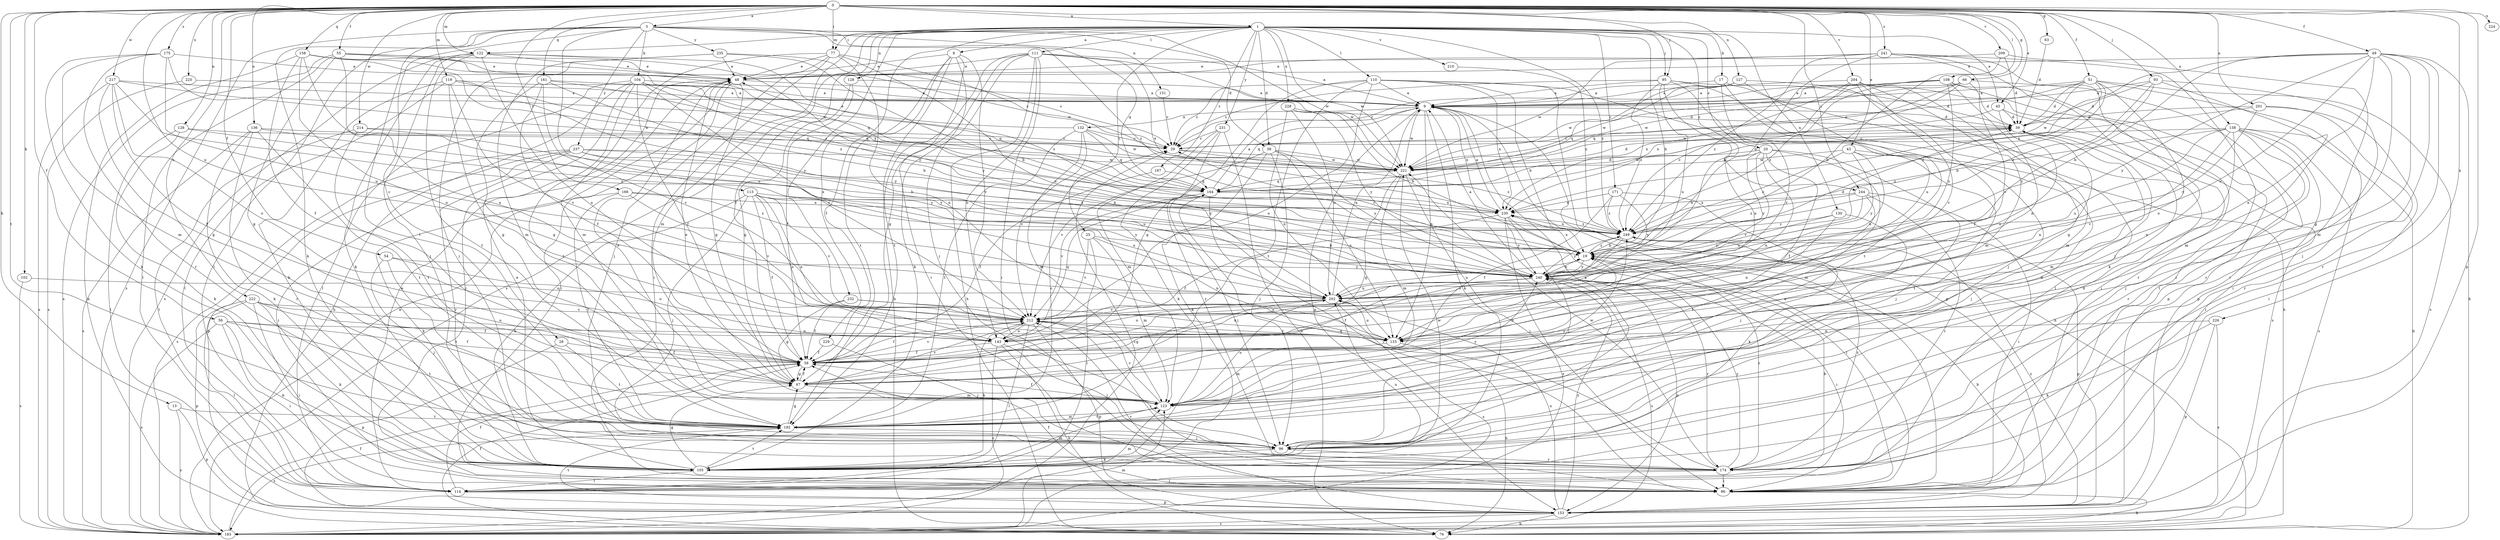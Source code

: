 strict digraph  {
0;
1;
3;
8;
9;
13;
17;
19;
20;
25;
28;
29;
38;
39;
43;
45;
48;
49;
51;
54;
55;
56;
58;
63;
66;
67;
76;
77;
86;
93;
95;
96;
102;
104;
105;
108;
110;
111;
113;
114;
119;
122;
123;
126;
127;
128;
130;
131;
132;
133;
136;
138;
143;
153;
158;
161;
164;
166;
167;
171;
174;
175;
183;
192;
201;
202;
204;
209;
210;
212;
214;
217;
221;
222;
224;
225;
226;
228;
229;
230;
231;
232;
235;
237;
240;
241;
244;
249;
0 -> 1  [label=a];
0 -> 3  [label=a];
0 -> 13  [label=b];
0 -> 43  [label=e];
0 -> 45  [label=e];
0 -> 49  [label=f];
0 -> 51  [label=f];
0 -> 54  [label=f];
0 -> 55  [label=f];
0 -> 56  [label=f];
0 -> 63  [label=g];
0 -> 66  [label=g];
0 -> 77  [label=i];
0 -> 93  [label=j];
0 -> 95  [label=j];
0 -> 102  [label=k];
0 -> 108  [label=l];
0 -> 119  [label=m];
0 -> 122  [label=m];
0 -> 126  [label=n];
0 -> 127  [label=n];
0 -> 136  [label=o];
0 -> 138  [label=o];
0 -> 153  [label=p];
0 -> 158  [label=q];
0 -> 161  [label=q];
0 -> 166  [label=r];
0 -> 175  [label=s];
0 -> 192  [label=t];
0 -> 201  [label=u];
0 -> 202  [label=u];
0 -> 204  [label=v];
0 -> 209  [label=v];
0 -> 214  [label=w];
0 -> 217  [label=w];
0 -> 222  [label=x];
0 -> 224  [label=x];
0 -> 225  [label=x];
0 -> 226  [label=x];
0 -> 241  [label=z];
0 -> 244  [label=z];
1 -> 8  [label=a];
1 -> 17  [label=b];
1 -> 19  [label=b];
1 -> 20  [label=c];
1 -> 25  [label=c];
1 -> 38  [label=d];
1 -> 45  [label=e];
1 -> 58  [label=f];
1 -> 77  [label=i];
1 -> 95  [label=j];
1 -> 110  [label=l];
1 -> 111  [label=l];
1 -> 122  [label=m];
1 -> 123  [label=m];
1 -> 128  [label=n];
1 -> 130  [label=n];
1 -> 167  [label=r];
1 -> 171  [label=r];
1 -> 183  [label=s];
1 -> 210  [label=v];
1 -> 221  [label=w];
1 -> 228  [label=x];
1 -> 229  [label=x];
1 -> 231  [label=y];
1 -> 232  [label=y];
1 -> 244  [label=z];
1 -> 249  [label=z];
3 -> 28  [label=c];
3 -> 38  [label=d];
3 -> 104  [label=k];
3 -> 105  [label=k];
3 -> 113  [label=l];
3 -> 114  [label=l];
3 -> 131  [label=n];
3 -> 164  [label=q];
3 -> 183  [label=s];
3 -> 192  [label=t];
3 -> 221  [label=w];
3 -> 235  [label=y];
3 -> 237  [label=y];
3 -> 249  [label=z];
8 -> 48  [label=e];
8 -> 58  [label=f];
8 -> 76  [label=h];
8 -> 86  [label=i];
8 -> 96  [label=j];
8 -> 192  [label=t];
8 -> 212  [label=v];
9 -> 39  [label=d];
9 -> 76  [label=h];
9 -> 105  [label=k];
9 -> 132  [label=n];
9 -> 133  [label=n];
9 -> 153  [label=p];
9 -> 164  [label=q];
9 -> 221  [label=w];
9 -> 230  [label=x];
13 -> 153  [label=p];
13 -> 183  [label=s];
13 -> 192  [label=t];
17 -> 9  [label=a];
17 -> 86  [label=i];
17 -> 96  [label=j];
17 -> 212  [label=v];
19 -> 29  [label=c];
19 -> 39  [label=d];
19 -> 86  [label=i];
19 -> 174  [label=r];
19 -> 202  [label=u];
19 -> 230  [label=x];
19 -> 240  [label=y];
19 -> 249  [label=z];
20 -> 19  [label=b];
20 -> 58  [label=f];
20 -> 96  [label=j];
20 -> 123  [label=m];
20 -> 133  [label=n];
20 -> 212  [label=v];
20 -> 221  [label=w];
20 -> 240  [label=y];
25 -> 19  [label=b];
25 -> 114  [label=l];
25 -> 123  [label=m];
25 -> 133  [label=n];
25 -> 212  [label=v];
28 -> 58  [label=f];
28 -> 153  [label=p];
28 -> 192  [label=t];
29 -> 221  [label=w];
29 -> 249  [label=z];
38 -> 96  [label=j];
38 -> 105  [label=k];
38 -> 133  [label=n];
38 -> 212  [label=v];
38 -> 221  [label=w];
38 -> 240  [label=y];
39 -> 29  [label=c];
39 -> 123  [label=m];
39 -> 133  [label=n];
43 -> 96  [label=j];
43 -> 192  [label=t];
43 -> 202  [label=u];
43 -> 221  [label=w];
43 -> 240  [label=y];
43 -> 249  [label=z];
45 -> 39  [label=d];
45 -> 133  [label=n];
45 -> 183  [label=s];
45 -> 221  [label=w];
48 -> 9  [label=a];
48 -> 67  [label=g];
48 -> 86  [label=i];
49 -> 19  [label=b];
49 -> 48  [label=e];
49 -> 67  [label=g];
49 -> 76  [label=h];
49 -> 96  [label=j];
49 -> 123  [label=m];
49 -> 133  [label=n];
49 -> 174  [label=r];
49 -> 202  [label=u];
49 -> 230  [label=x];
49 -> 240  [label=y];
51 -> 9  [label=a];
51 -> 19  [label=b];
51 -> 29  [label=c];
51 -> 39  [label=d];
51 -> 86  [label=i];
51 -> 143  [label=o];
51 -> 183  [label=s];
51 -> 221  [label=w];
51 -> 249  [label=z];
54 -> 96  [label=j];
54 -> 143  [label=o];
54 -> 192  [label=t];
54 -> 240  [label=y];
55 -> 29  [label=c];
55 -> 48  [label=e];
55 -> 67  [label=g];
55 -> 114  [label=l];
55 -> 133  [label=n];
55 -> 164  [label=q];
55 -> 183  [label=s];
56 -> 58  [label=f];
56 -> 86  [label=i];
56 -> 105  [label=k];
56 -> 133  [label=n];
56 -> 183  [label=s];
56 -> 192  [label=t];
58 -> 67  [label=g];
58 -> 212  [label=v];
63 -> 39  [label=d];
66 -> 9  [label=a];
66 -> 39  [label=d];
66 -> 153  [label=p];
66 -> 164  [label=q];
66 -> 221  [label=w];
66 -> 230  [label=x];
67 -> 19  [label=b];
67 -> 48  [label=e];
67 -> 58  [label=f];
67 -> 123  [label=m];
67 -> 212  [label=v];
76 -> 58  [label=f];
77 -> 48  [label=e];
77 -> 86  [label=i];
77 -> 96  [label=j];
77 -> 123  [label=m];
77 -> 133  [label=n];
77 -> 202  [label=u];
77 -> 221  [label=w];
86 -> 9  [label=a];
86 -> 58  [label=f];
86 -> 76  [label=h];
93 -> 9  [label=a];
93 -> 39  [label=d];
93 -> 123  [label=m];
93 -> 174  [label=r];
93 -> 240  [label=y];
93 -> 249  [label=z];
95 -> 9  [label=a];
95 -> 29  [label=c];
95 -> 39  [label=d];
95 -> 114  [label=l];
95 -> 133  [label=n];
95 -> 192  [label=t];
95 -> 202  [label=u];
95 -> 249  [label=z];
96 -> 9  [label=a];
96 -> 39  [label=d];
96 -> 105  [label=k];
96 -> 174  [label=r];
102 -> 183  [label=s];
102 -> 202  [label=u];
104 -> 9  [label=a];
104 -> 58  [label=f];
104 -> 76  [label=h];
104 -> 86  [label=i];
104 -> 114  [label=l];
104 -> 164  [label=q];
104 -> 192  [label=t];
104 -> 212  [label=v];
104 -> 249  [label=z];
105 -> 48  [label=e];
105 -> 67  [label=g];
105 -> 114  [label=l];
105 -> 123  [label=m];
105 -> 192  [label=t];
105 -> 202  [label=u];
105 -> 221  [label=w];
108 -> 9  [label=a];
108 -> 29  [label=c];
108 -> 114  [label=l];
108 -> 133  [label=n];
108 -> 174  [label=r];
108 -> 221  [label=w];
108 -> 240  [label=y];
108 -> 249  [label=z];
110 -> 9  [label=a];
110 -> 19  [label=b];
110 -> 29  [label=c];
110 -> 67  [label=g];
110 -> 76  [label=h];
110 -> 143  [label=o];
110 -> 153  [label=p];
110 -> 192  [label=t];
110 -> 230  [label=x];
111 -> 9  [label=a];
111 -> 48  [label=e];
111 -> 67  [label=g];
111 -> 76  [label=h];
111 -> 86  [label=i];
111 -> 105  [label=k];
111 -> 143  [label=o];
111 -> 192  [label=t];
111 -> 221  [label=w];
111 -> 230  [label=x];
113 -> 58  [label=f];
113 -> 96  [label=j];
113 -> 105  [label=k];
113 -> 133  [label=n];
113 -> 143  [label=o];
113 -> 202  [label=u];
113 -> 212  [label=v];
113 -> 230  [label=x];
113 -> 240  [label=y];
114 -> 19  [label=b];
114 -> 48  [label=e];
114 -> 58  [label=f];
114 -> 123  [label=m];
114 -> 153  [label=p];
119 -> 9  [label=a];
119 -> 67  [label=g];
119 -> 105  [label=k];
119 -> 114  [label=l];
119 -> 164  [label=q];
119 -> 212  [label=v];
119 -> 240  [label=y];
122 -> 48  [label=e];
122 -> 96  [label=j];
122 -> 105  [label=k];
122 -> 143  [label=o];
122 -> 183  [label=s];
122 -> 192  [label=t];
122 -> 240  [label=y];
122 -> 249  [label=z];
123 -> 48  [label=e];
123 -> 58  [label=f];
123 -> 192  [label=t];
123 -> 202  [label=u];
123 -> 212  [label=v];
123 -> 240  [label=y];
126 -> 29  [label=c];
126 -> 105  [label=k];
126 -> 114  [label=l];
126 -> 240  [label=y];
127 -> 9  [label=a];
127 -> 123  [label=m];
127 -> 164  [label=q];
127 -> 202  [label=u];
127 -> 221  [label=w];
128 -> 9  [label=a];
128 -> 58  [label=f];
128 -> 67  [label=g];
130 -> 105  [label=k];
130 -> 133  [label=n];
130 -> 240  [label=y];
130 -> 249  [label=z];
131 -> 29  [label=c];
132 -> 29  [label=c];
132 -> 48  [label=e];
132 -> 123  [label=m];
132 -> 164  [label=q];
132 -> 192  [label=t];
132 -> 212  [label=v];
132 -> 221  [label=w];
133 -> 76  [label=h];
133 -> 123  [label=m];
133 -> 202  [label=u];
133 -> 212  [label=v];
136 -> 19  [label=b];
136 -> 29  [label=c];
136 -> 105  [label=k];
136 -> 174  [label=r];
136 -> 183  [label=s];
136 -> 192  [label=t];
138 -> 29  [label=c];
138 -> 76  [label=h];
138 -> 86  [label=i];
138 -> 96  [label=j];
138 -> 133  [label=n];
138 -> 174  [label=r];
138 -> 183  [label=s];
138 -> 202  [label=u];
138 -> 212  [label=v];
138 -> 249  [label=z];
143 -> 58  [label=f];
143 -> 76  [label=h];
143 -> 96  [label=j];
143 -> 164  [label=q];
143 -> 183  [label=s];
153 -> 19  [label=b];
153 -> 76  [label=h];
153 -> 183  [label=s];
153 -> 192  [label=t];
153 -> 202  [label=u];
153 -> 212  [label=v];
153 -> 240  [label=y];
153 -> 249  [label=z];
158 -> 48  [label=e];
158 -> 58  [label=f];
158 -> 76  [label=h];
158 -> 143  [label=o];
158 -> 202  [label=u];
158 -> 230  [label=x];
158 -> 249  [label=z];
161 -> 9  [label=a];
161 -> 19  [label=b];
161 -> 58  [label=f];
161 -> 67  [label=g];
161 -> 164  [label=q];
161 -> 212  [label=v];
164 -> 9  [label=a];
164 -> 39  [label=d];
164 -> 86  [label=i];
164 -> 96  [label=j];
164 -> 212  [label=v];
164 -> 230  [label=x];
166 -> 105  [label=k];
166 -> 192  [label=t];
166 -> 212  [label=v];
166 -> 230  [label=x];
166 -> 249  [label=z];
167 -> 58  [label=f];
167 -> 164  [label=q];
171 -> 58  [label=f];
171 -> 96  [label=j];
171 -> 230  [label=x];
171 -> 240  [label=y];
171 -> 249  [label=z];
174 -> 86  [label=i];
174 -> 114  [label=l];
174 -> 164  [label=q];
174 -> 221  [label=w];
174 -> 240  [label=y];
174 -> 249  [label=z];
175 -> 48  [label=e];
175 -> 105  [label=k];
175 -> 123  [label=m];
175 -> 174  [label=r];
175 -> 202  [label=u];
175 -> 221  [label=w];
183 -> 29  [label=c];
183 -> 48  [label=e];
183 -> 58  [label=f];
183 -> 123  [label=m];
192 -> 29  [label=c];
192 -> 39  [label=d];
192 -> 67  [label=g];
192 -> 96  [label=j];
192 -> 123  [label=m];
192 -> 183  [label=s];
192 -> 249  [label=z];
201 -> 39  [label=d];
201 -> 86  [label=i];
201 -> 164  [label=q];
201 -> 174  [label=r];
201 -> 240  [label=y];
202 -> 9  [label=a];
202 -> 67  [label=g];
202 -> 143  [label=o];
202 -> 183  [label=s];
202 -> 212  [label=v];
204 -> 9  [label=a];
204 -> 58  [label=f];
204 -> 67  [label=g];
204 -> 123  [label=m];
204 -> 153  [label=p];
204 -> 212  [label=v];
204 -> 230  [label=x];
204 -> 249  [label=z];
209 -> 19  [label=b];
209 -> 39  [label=d];
209 -> 48  [label=e];
209 -> 86  [label=i];
210 -> 249  [label=z];
212 -> 58  [label=f];
212 -> 86  [label=i];
212 -> 105  [label=k];
212 -> 114  [label=l];
212 -> 133  [label=n];
212 -> 143  [label=o];
212 -> 153  [label=p];
214 -> 29  [label=c];
214 -> 114  [label=l];
214 -> 192  [label=t];
214 -> 240  [label=y];
217 -> 9  [label=a];
217 -> 58  [label=f];
217 -> 67  [label=g];
217 -> 143  [label=o];
217 -> 183  [label=s];
217 -> 221  [label=w];
217 -> 240  [label=y];
221 -> 39  [label=d];
221 -> 67  [label=g];
221 -> 86  [label=i];
221 -> 123  [label=m];
221 -> 164  [label=q];
222 -> 58  [label=f];
222 -> 86  [label=i];
222 -> 105  [label=k];
222 -> 114  [label=l];
222 -> 143  [label=o];
222 -> 153  [label=p];
222 -> 212  [label=v];
225 -> 9  [label=a];
225 -> 183  [label=s];
226 -> 105  [label=k];
226 -> 133  [label=n];
226 -> 153  [label=p];
226 -> 183  [label=s];
228 -> 19  [label=b];
228 -> 39  [label=d];
228 -> 133  [label=n];
228 -> 202  [label=u];
228 -> 240  [label=y];
229 -> 58  [label=f];
229 -> 96  [label=j];
230 -> 9  [label=a];
230 -> 58  [label=f];
230 -> 86  [label=i];
230 -> 96  [label=j];
230 -> 183  [label=s];
230 -> 240  [label=y];
230 -> 249  [label=z];
231 -> 29  [label=c];
231 -> 76  [label=h];
231 -> 105  [label=k];
231 -> 123  [label=m];
231 -> 174  [label=r];
232 -> 58  [label=f];
232 -> 67  [label=g];
232 -> 133  [label=n];
232 -> 212  [label=v];
235 -> 19  [label=b];
235 -> 29  [label=c];
235 -> 48  [label=e];
235 -> 96  [label=j];
235 -> 123  [label=m];
237 -> 19  [label=b];
237 -> 86  [label=i];
237 -> 153  [label=p];
237 -> 174  [label=r];
237 -> 183  [label=s];
237 -> 202  [label=u];
237 -> 221  [label=w];
237 -> 240  [label=y];
240 -> 9  [label=a];
240 -> 19  [label=b];
240 -> 58  [label=f];
240 -> 86  [label=i];
240 -> 143  [label=o];
240 -> 153  [label=p];
240 -> 174  [label=r];
240 -> 183  [label=s];
240 -> 202  [label=u];
241 -> 19  [label=b];
241 -> 48  [label=e];
241 -> 86  [label=i];
241 -> 96  [label=j];
241 -> 105  [label=k];
241 -> 212  [label=v];
241 -> 221  [label=w];
241 -> 249  [label=z];
244 -> 86  [label=i];
244 -> 174  [label=r];
244 -> 192  [label=t];
244 -> 202  [label=u];
244 -> 230  [label=x];
244 -> 249  [label=z];
249 -> 19  [label=b];
249 -> 143  [label=o];
249 -> 153  [label=p];
249 -> 230  [label=x];
249 -> 240  [label=y];
}
